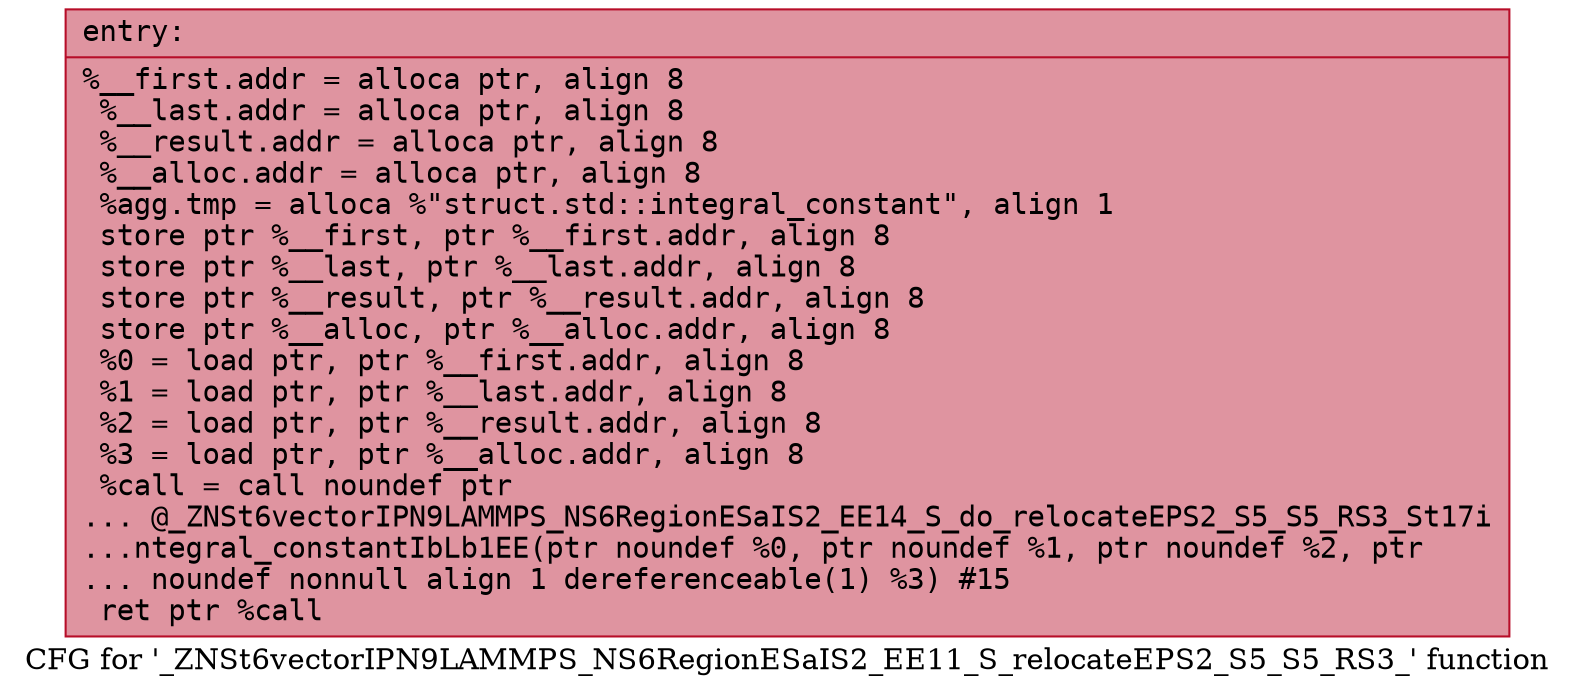 digraph "CFG for '_ZNSt6vectorIPN9LAMMPS_NS6RegionESaIS2_EE11_S_relocateEPS2_S5_S5_RS3_' function" {
	label="CFG for '_ZNSt6vectorIPN9LAMMPS_NS6RegionESaIS2_EE11_S_relocateEPS2_S5_S5_RS3_' function";

	Node0x561837f8a390 [shape=record,color="#b70d28ff", style=filled, fillcolor="#b70d2870" fontname="Courier",label="{entry:\l|  %__first.addr = alloca ptr, align 8\l  %__last.addr = alloca ptr, align 8\l  %__result.addr = alloca ptr, align 8\l  %__alloc.addr = alloca ptr, align 8\l  %agg.tmp = alloca %\"struct.std::integral_constant\", align 1\l  store ptr %__first, ptr %__first.addr, align 8\l  store ptr %__last, ptr %__last.addr, align 8\l  store ptr %__result, ptr %__result.addr, align 8\l  store ptr %__alloc, ptr %__alloc.addr, align 8\l  %0 = load ptr, ptr %__first.addr, align 8\l  %1 = load ptr, ptr %__last.addr, align 8\l  %2 = load ptr, ptr %__result.addr, align 8\l  %3 = load ptr, ptr %__alloc.addr, align 8\l  %call = call noundef ptr\l... @_ZNSt6vectorIPN9LAMMPS_NS6RegionESaIS2_EE14_S_do_relocateEPS2_S5_S5_RS3_St17i\l...ntegral_constantIbLb1EE(ptr noundef %0, ptr noundef %1, ptr noundef %2, ptr\l... noundef nonnull align 1 dereferenceable(1) %3) #15\l  ret ptr %call\l}"];
}
